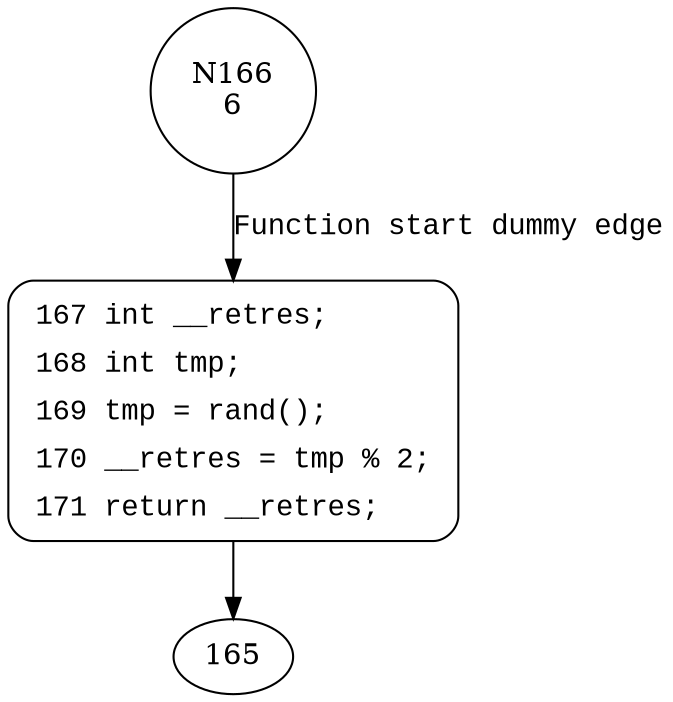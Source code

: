digraph globalReturnsTrueOrFalse {
166 [shape="circle" label="N166\n6"]
167 [shape="circle" label="N167\n5"]
167 [style="filled,bold" penwidth="1" fillcolor="white" fontname="Courier New" shape="Mrecord" label=<<table border="0" cellborder="0" cellpadding="3" bgcolor="white"><tr><td align="right">167</td><td align="left">int __retres;</td></tr><tr><td align="right">168</td><td align="left">int tmp;</td></tr><tr><td align="right">169</td><td align="left">tmp = rand();</td></tr><tr><td align="right">170</td><td align="left">__retres = tmp % 2;</td></tr><tr><td align="right">171</td><td align="left">return __retres;</td></tr></table>>]
167 -> 165[label=""]
166 -> 167 [label="Function start dummy edge" fontname="Courier New"]
}